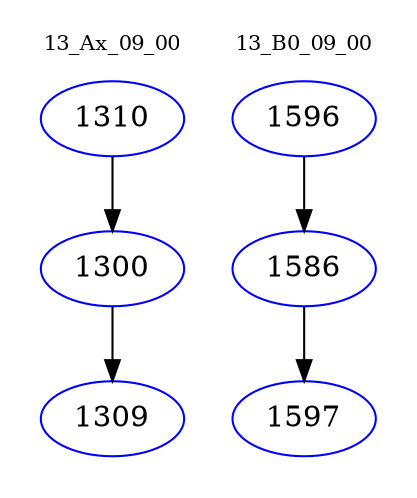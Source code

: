 digraph{
subgraph cluster_0 {
color = white
label = "13_Ax_09_00";
fontsize=10;
T0_1310 [label="1310", color="blue"]
T0_1310 -> T0_1300 [color="black"]
T0_1300 [label="1300", color="blue"]
T0_1300 -> T0_1309 [color="black"]
T0_1309 [label="1309", color="blue"]
}
subgraph cluster_1 {
color = white
label = "13_B0_09_00";
fontsize=10;
T1_1596 [label="1596", color="blue"]
T1_1596 -> T1_1586 [color="black"]
T1_1586 [label="1586", color="blue"]
T1_1586 -> T1_1597 [color="black"]
T1_1597 [label="1597", color="blue"]
}
}
